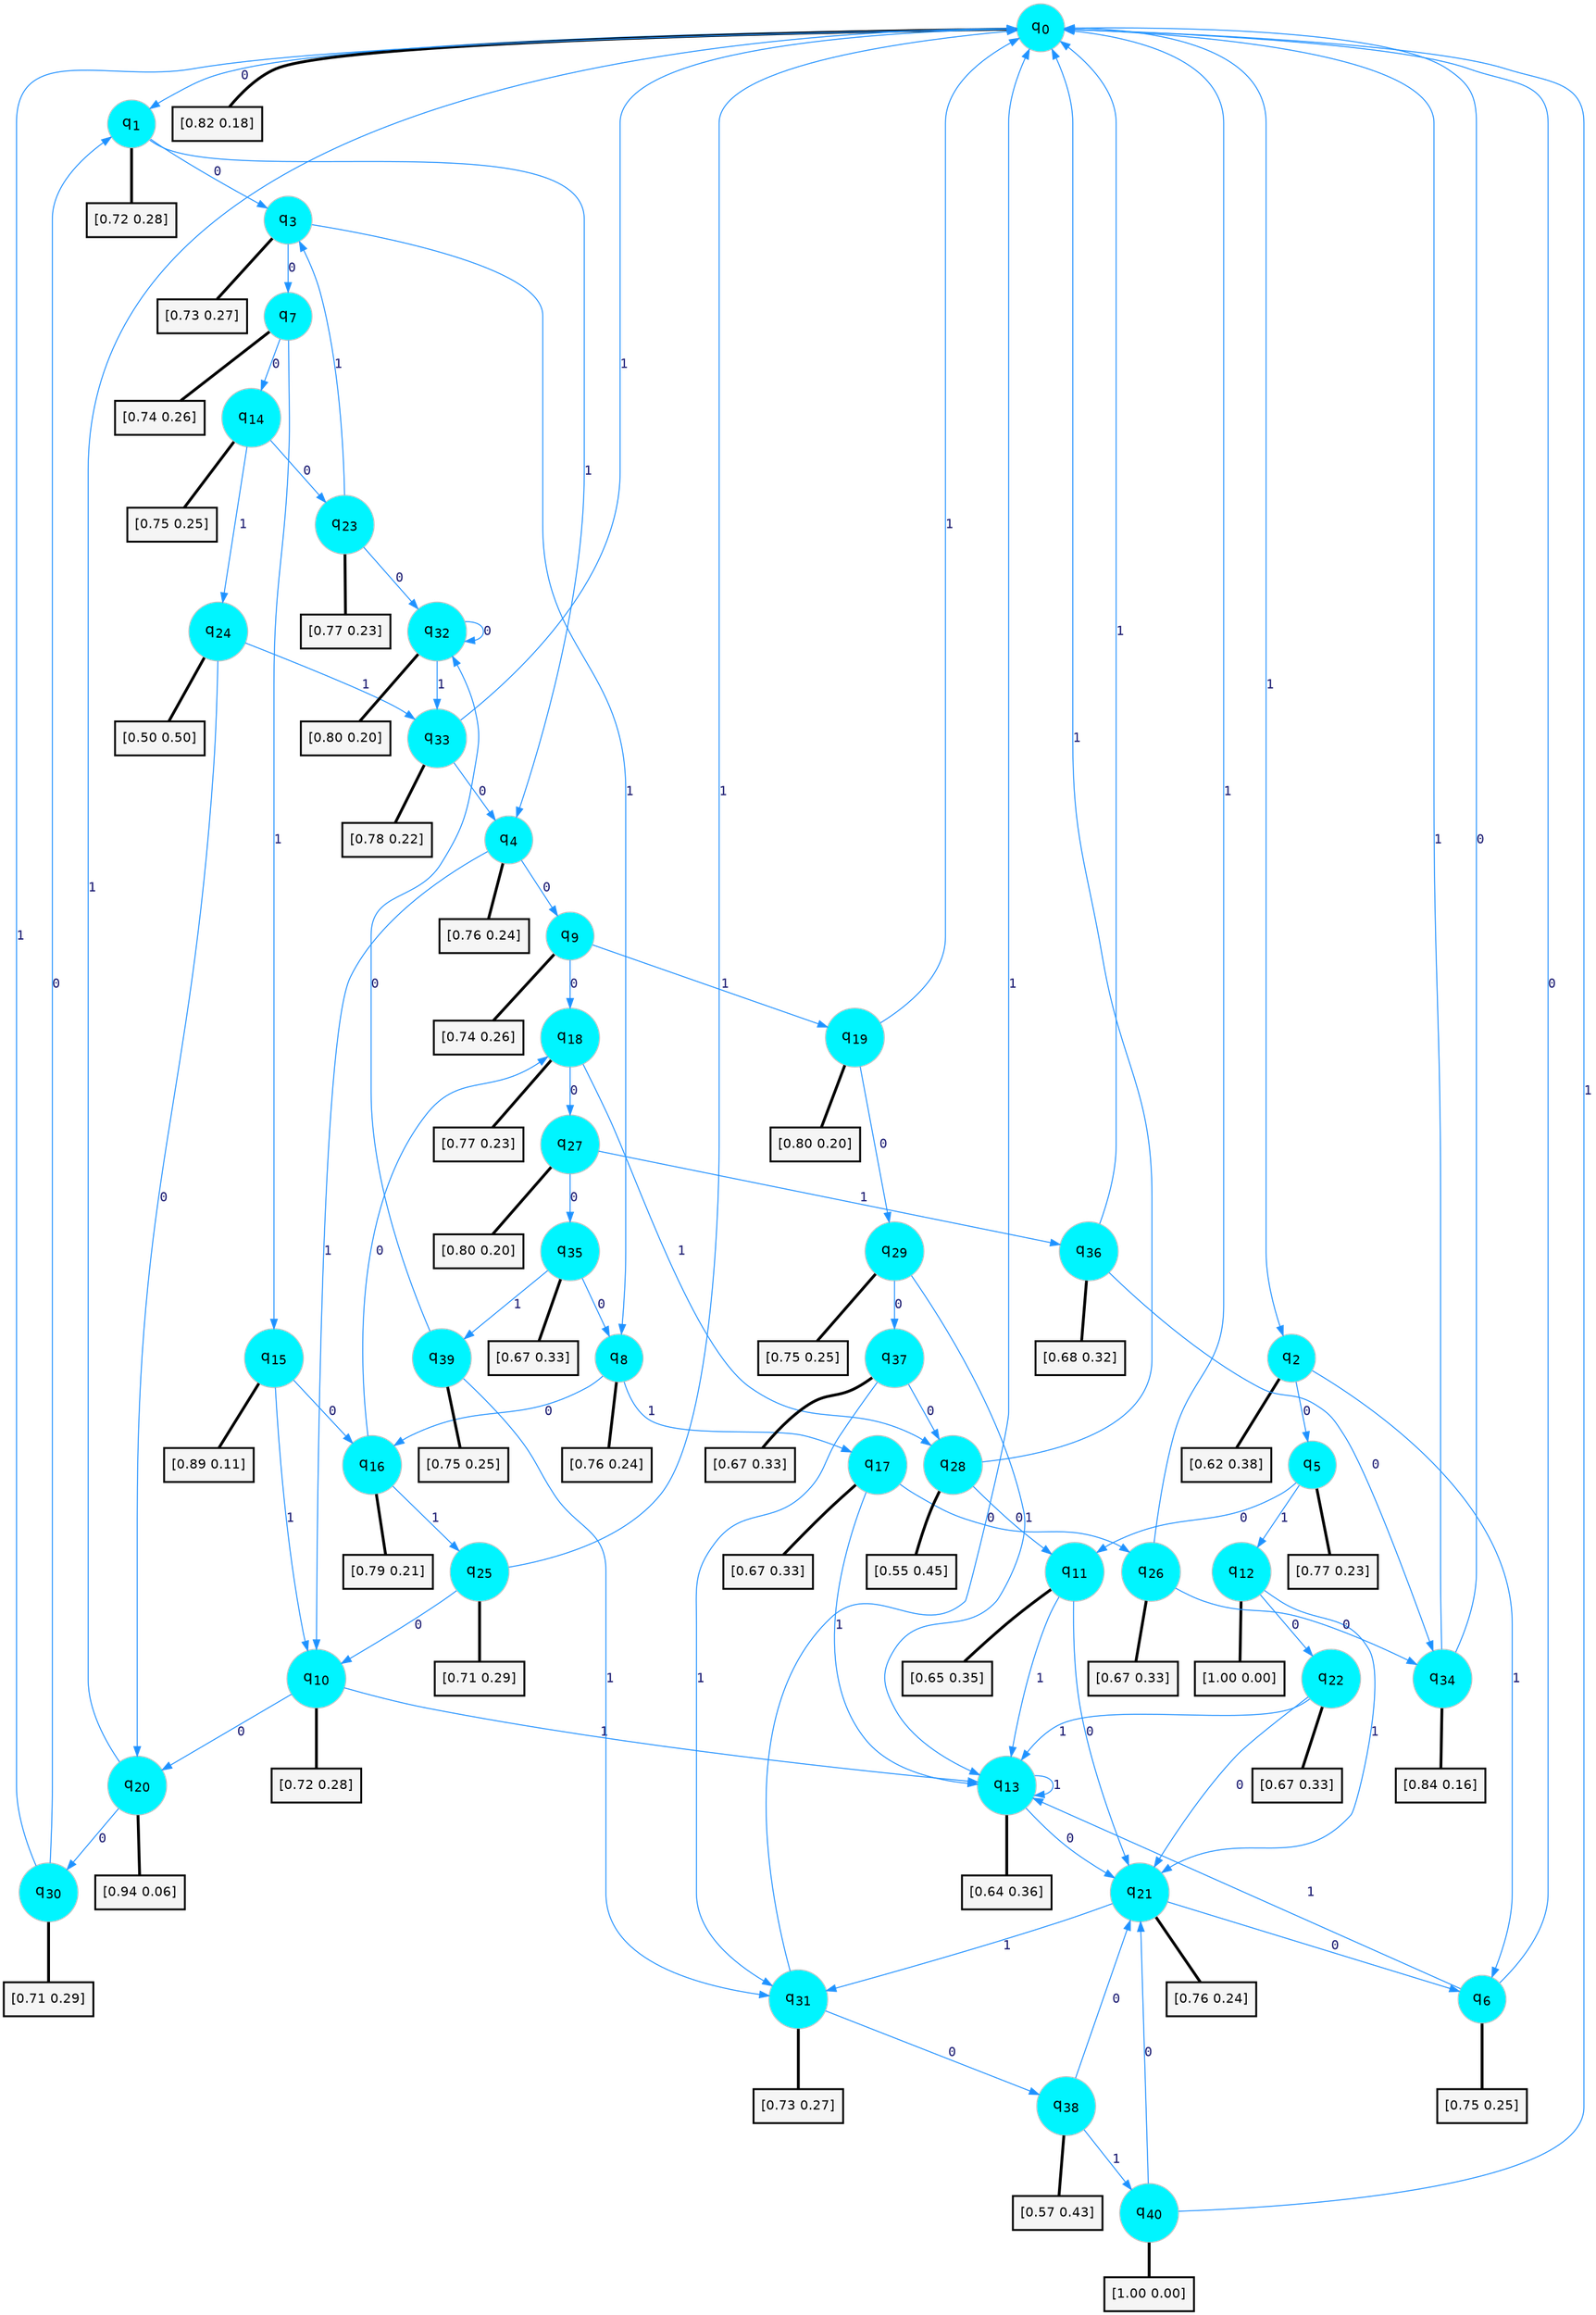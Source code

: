 digraph G {
graph [
bgcolor=transparent, dpi=300, rankdir=TD, size="40,25"];
node [
color=gray, fillcolor=turquoise1, fontcolor=black, fontname=Helvetica, fontsize=16, fontweight=bold, shape=circle, style=filled];
edge [
arrowsize=1, color=dodgerblue1, fontcolor=midnightblue, fontname=courier, fontweight=bold, penwidth=1, style=solid, weight=20];
0[label=<q<SUB>0</SUB>>];
1[label=<q<SUB>1</SUB>>];
2[label=<q<SUB>2</SUB>>];
3[label=<q<SUB>3</SUB>>];
4[label=<q<SUB>4</SUB>>];
5[label=<q<SUB>5</SUB>>];
6[label=<q<SUB>6</SUB>>];
7[label=<q<SUB>7</SUB>>];
8[label=<q<SUB>8</SUB>>];
9[label=<q<SUB>9</SUB>>];
10[label=<q<SUB>10</SUB>>];
11[label=<q<SUB>11</SUB>>];
12[label=<q<SUB>12</SUB>>];
13[label=<q<SUB>13</SUB>>];
14[label=<q<SUB>14</SUB>>];
15[label=<q<SUB>15</SUB>>];
16[label=<q<SUB>16</SUB>>];
17[label=<q<SUB>17</SUB>>];
18[label=<q<SUB>18</SUB>>];
19[label=<q<SUB>19</SUB>>];
20[label=<q<SUB>20</SUB>>];
21[label=<q<SUB>21</SUB>>];
22[label=<q<SUB>22</SUB>>];
23[label=<q<SUB>23</SUB>>];
24[label=<q<SUB>24</SUB>>];
25[label=<q<SUB>25</SUB>>];
26[label=<q<SUB>26</SUB>>];
27[label=<q<SUB>27</SUB>>];
28[label=<q<SUB>28</SUB>>];
29[label=<q<SUB>29</SUB>>];
30[label=<q<SUB>30</SUB>>];
31[label=<q<SUB>31</SUB>>];
32[label=<q<SUB>32</SUB>>];
33[label=<q<SUB>33</SUB>>];
34[label=<q<SUB>34</SUB>>];
35[label=<q<SUB>35</SUB>>];
36[label=<q<SUB>36</SUB>>];
37[label=<q<SUB>37</SUB>>];
38[label=<q<SUB>38</SUB>>];
39[label=<q<SUB>39</SUB>>];
40[label=<q<SUB>40</SUB>>];
41[label="[0.82 0.18]", shape=box,fontcolor=black, fontname=Helvetica, fontsize=14, penwidth=2, fillcolor=whitesmoke,color=black];
42[label="[0.72 0.28]", shape=box,fontcolor=black, fontname=Helvetica, fontsize=14, penwidth=2, fillcolor=whitesmoke,color=black];
43[label="[0.62 0.38]", shape=box,fontcolor=black, fontname=Helvetica, fontsize=14, penwidth=2, fillcolor=whitesmoke,color=black];
44[label="[0.73 0.27]", shape=box,fontcolor=black, fontname=Helvetica, fontsize=14, penwidth=2, fillcolor=whitesmoke,color=black];
45[label="[0.76 0.24]", shape=box,fontcolor=black, fontname=Helvetica, fontsize=14, penwidth=2, fillcolor=whitesmoke,color=black];
46[label="[0.77 0.23]", shape=box,fontcolor=black, fontname=Helvetica, fontsize=14, penwidth=2, fillcolor=whitesmoke,color=black];
47[label="[0.75 0.25]", shape=box,fontcolor=black, fontname=Helvetica, fontsize=14, penwidth=2, fillcolor=whitesmoke,color=black];
48[label="[0.74 0.26]", shape=box,fontcolor=black, fontname=Helvetica, fontsize=14, penwidth=2, fillcolor=whitesmoke,color=black];
49[label="[0.76 0.24]", shape=box,fontcolor=black, fontname=Helvetica, fontsize=14, penwidth=2, fillcolor=whitesmoke,color=black];
50[label="[0.74 0.26]", shape=box,fontcolor=black, fontname=Helvetica, fontsize=14, penwidth=2, fillcolor=whitesmoke,color=black];
51[label="[0.72 0.28]", shape=box,fontcolor=black, fontname=Helvetica, fontsize=14, penwidth=2, fillcolor=whitesmoke,color=black];
52[label="[0.65 0.35]", shape=box,fontcolor=black, fontname=Helvetica, fontsize=14, penwidth=2, fillcolor=whitesmoke,color=black];
53[label="[1.00 0.00]", shape=box,fontcolor=black, fontname=Helvetica, fontsize=14, penwidth=2, fillcolor=whitesmoke,color=black];
54[label="[0.64 0.36]", shape=box,fontcolor=black, fontname=Helvetica, fontsize=14, penwidth=2, fillcolor=whitesmoke,color=black];
55[label="[0.75 0.25]", shape=box,fontcolor=black, fontname=Helvetica, fontsize=14, penwidth=2, fillcolor=whitesmoke,color=black];
56[label="[0.89 0.11]", shape=box,fontcolor=black, fontname=Helvetica, fontsize=14, penwidth=2, fillcolor=whitesmoke,color=black];
57[label="[0.79 0.21]", shape=box,fontcolor=black, fontname=Helvetica, fontsize=14, penwidth=2, fillcolor=whitesmoke,color=black];
58[label="[0.67 0.33]", shape=box,fontcolor=black, fontname=Helvetica, fontsize=14, penwidth=2, fillcolor=whitesmoke,color=black];
59[label="[0.77 0.23]", shape=box,fontcolor=black, fontname=Helvetica, fontsize=14, penwidth=2, fillcolor=whitesmoke,color=black];
60[label="[0.80 0.20]", shape=box,fontcolor=black, fontname=Helvetica, fontsize=14, penwidth=2, fillcolor=whitesmoke,color=black];
61[label="[0.94 0.06]", shape=box,fontcolor=black, fontname=Helvetica, fontsize=14, penwidth=2, fillcolor=whitesmoke,color=black];
62[label="[0.76 0.24]", shape=box,fontcolor=black, fontname=Helvetica, fontsize=14, penwidth=2, fillcolor=whitesmoke,color=black];
63[label="[0.67 0.33]", shape=box,fontcolor=black, fontname=Helvetica, fontsize=14, penwidth=2, fillcolor=whitesmoke,color=black];
64[label="[0.77 0.23]", shape=box,fontcolor=black, fontname=Helvetica, fontsize=14, penwidth=2, fillcolor=whitesmoke,color=black];
65[label="[0.50 0.50]", shape=box,fontcolor=black, fontname=Helvetica, fontsize=14, penwidth=2, fillcolor=whitesmoke,color=black];
66[label="[0.71 0.29]", shape=box,fontcolor=black, fontname=Helvetica, fontsize=14, penwidth=2, fillcolor=whitesmoke,color=black];
67[label="[0.67 0.33]", shape=box,fontcolor=black, fontname=Helvetica, fontsize=14, penwidth=2, fillcolor=whitesmoke,color=black];
68[label="[0.80 0.20]", shape=box,fontcolor=black, fontname=Helvetica, fontsize=14, penwidth=2, fillcolor=whitesmoke,color=black];
69[label="[0.55 0.45]", shape=box,fontcolor=black, fontname=Helvetica, fontsize=14, penwidth=2, fillcolor=whitesmoke,color=black];
70[label="[0.75 0.25]", shape=box,fontcolor=black, fontname=Helvetica, fontsize=14, penwidth=2, fillcolor=whitesmoke,color=black];
71[label="[0.71 0.29]", shape=box,fontcolor=black, fontname=Helvetica, fontsize=14, penwidth=2, fillcolor=whitesmoke,color=black];
72[label="[0.73 0.27]", shape=box,fontcolor=black, fontname=Helvetica, fontsize=14, penwidth=2, fillcolor=whitesmoke,color=black];
73[label="[0.80 0.20]", shape=box,fontcolor=black, fontname=Helvetica, fontsize=14, penwidth=2, fillcolor=whitesmoke,color=black];
74[label="[0.78 0.22]", shape=box,fontcolor=black, fontname=Helvetica, fontsize=14, penwidth=2, fillcolor=whitesmoke,color=black];
75[label="[0.84 0.16]", shape=box,fontcolor=black, fontname=Helvetica, fontsize=14, penwidth=2, fillcolor=whitesmoke,color=black];
76[label="[0.67 0.33]", shape=box,fontcolor=black, fontname=Helvetica, fontsize=14, penwidth=2, fillcolor=whitesmoke,color=black];
77[label="[0.68 0.32]", shape=box,fontcolor=black, fontname=Helvetica, fontsize=14, penwidth=2, fillcolor=whitesmoke,color=black];
78[label="[0.67 0.33]", shape=box,fontcolor=black, fontname=Helvetica, fontsize=14, penwidth=2, fillcolor=whitesmoke,color=black];
79[label="[0.57 0.43]", shape=box,fontcolor=black, fontname=Helvetica, fontsize=14, penwidth=2, fillcolor=whitesmoke,color=black];
80[label="[0.75 0.25]", shape=box,fontcolor=black, fontname=Helvetica, fontsize=14, penwidth=2, fillcolor=whitesmoke,color=black];
81[label="[1.00 0.00]", shape=box,fontcolor=black, fontname=Helvetica, fontsize=14, penwidth=2, fillcolor=whitesmoke,color=black];
0->1 [label=0];
0->2 [label=1];
0->41 [arrowhead=none, penwidth=3,color=black];
1->3 [label=0];
1->4 [label=1];
1->42 [arrowhead=none, penwidth=3,color=black];
2->5 [label=0];
2->6 [label=1];
2->43 [arrowhead=none, penwidth=3,color=black];
3->7 [label=0];
3->8 [label=1];
3->44 [arrowhead=none, penwidth=3,color=black];
4->9 [label=0];
4->10 [label=1];
4->45 [arrowhead=none, penwidth=3,color=black];
5->11 [label=0];
5->12 [label=1];
5->46 [arrowhead=none, penwidth=3,color=black];
6->0 [label=0];
6->13 [label=1];
6->47 [arrowhead=none, penwidth=3,color=black];
7->14 [label=0];
7->15 [label=1];
7->48 [arrowhead=none, penwidth=3,color=black];
8->16 [label=0];
8->17 [label=1];
8->49 [arrowhead=none, penwidth=3,color=black];
9->18 [label=0];
9->19 [label=1];
9->50 [arrowhead=none, penwidth=3,color=black];
10->20 [label=0];
10->13 [label=1];
10->51 [arrowhead=none, penwidth=3,color=black];
11->21 [label=0];
11->13 [label=1];
11->52 [arrowhead=none, penwidth=3,color=black];
12->22 [label=0];
12->21 [label=1];
12->53 [arrowhead=none, penwidth=3,color=black];
13->21 [label=0];
13->13 [label=1];
13->54 [arrowhead=none, penwidth=3,color=black];
14->23 [label=0];
14->24 [label=1];
14->55 [arrowhead=none, penwidth=3,color=black];
15->16 [label=0];
15->10 [label=1];
15->56 [arrowhead=none, penwidth=3,color=black];
16->18 [label=0];
16->25 [label=1];
16->57 [arrowhead=none, penwidth=3,color=black];
17->26 [label=0];
17->13 [label=1];
17->58 [arrowhead=none, penwidth=3,color=black];
18->27 [label=0];
18->28 [label=1];
18->59 [arrowhead=none, penwidth=3,color=black];
19->29 [label=0];
19->0 [label=1];
19->60 [arrowhead=none, penwidth=3,color=black];
20->30 [label=0];
20->0 [label=1];
20->61 [arrowhead=none, penwidth=3,color=black];
21->6 [label=0];
21->31 [label=1];
21->62 [arrowhead=none, penwidth=3,color=black];
22->21 [label=0];
22->13 [label=1];
22->63 [arrowhead=none, penwidth=3,color=black];
23->32 [label=0];
23->3 [label=1];
23->64 [arrowhead=none, penwidth=3,color=black];
24->20 [label=0];
24->33 [label=1];
24->65 [arrowhead=none, penwidth=3,color=black];
25->10 [label=0];
25->0 [label=1];
25->66 [arrowhead=none, penwidth=3,color=black];
26->34 [label=0];
26->0 [label=1];
26->67 [arrowhead=none, penwidth=3,color=black];
27->35 [label=0];
27->36 [label=1];
27->68 [arrowhead=none, penwidth=3,color=black];
28->11 [label=0];
28->0 [label=1];
28->69 [arrowhead=none, penwidth=3,color=black];
29->37 [label=0];
29->13 [label=1];
29->70 [arrowhead=none, penwidth=3,color=black];
30->1 [label=0];
30->0 [label=1];
30->71 [arrowhead=none, penwidth=3,color=black];
31->38 [label=0];
31->0 [label=1];
31->72 [arrowhead=none, penwidth=3,color=black];
32->32 [label=0];
32->33 [label=1];
32->73 [arrowhead=none, penwidth=3,color=black];
33->4 [label=0];
33->0 [label=1];
33->74 [arrowhead=none, penwidth=3,color=black];
34->0 [label=0];
34->0 [label=1];
34->75 [arrowhead=none, penwidth=3,color=black];
35->8 [label=0];
35->39 [label=1];
35->76 [arrowhead=none, penwidth=3,color=black];
36->34 [label=0];
36->0 [label=1];
36->77 [arrowhead=none, penwidth=3,color=black];
37->28 [label=0];
37->31 [label=1];
37->78 [arrowhead=none, penwidth=3,color=black];
38->21 [label=0];
38->40 [label=1];
38->79 [arrowhead=none, penwidth=3,color=black];
39->32 [label=0];
39->31 [label=1];
39->80 [arrowhead=none, penwidth=3,color=black];
40->21 [label=0];
40->0 [label=1];
40->81 [arrowhead=none, penwidth=3,color=black];
}
